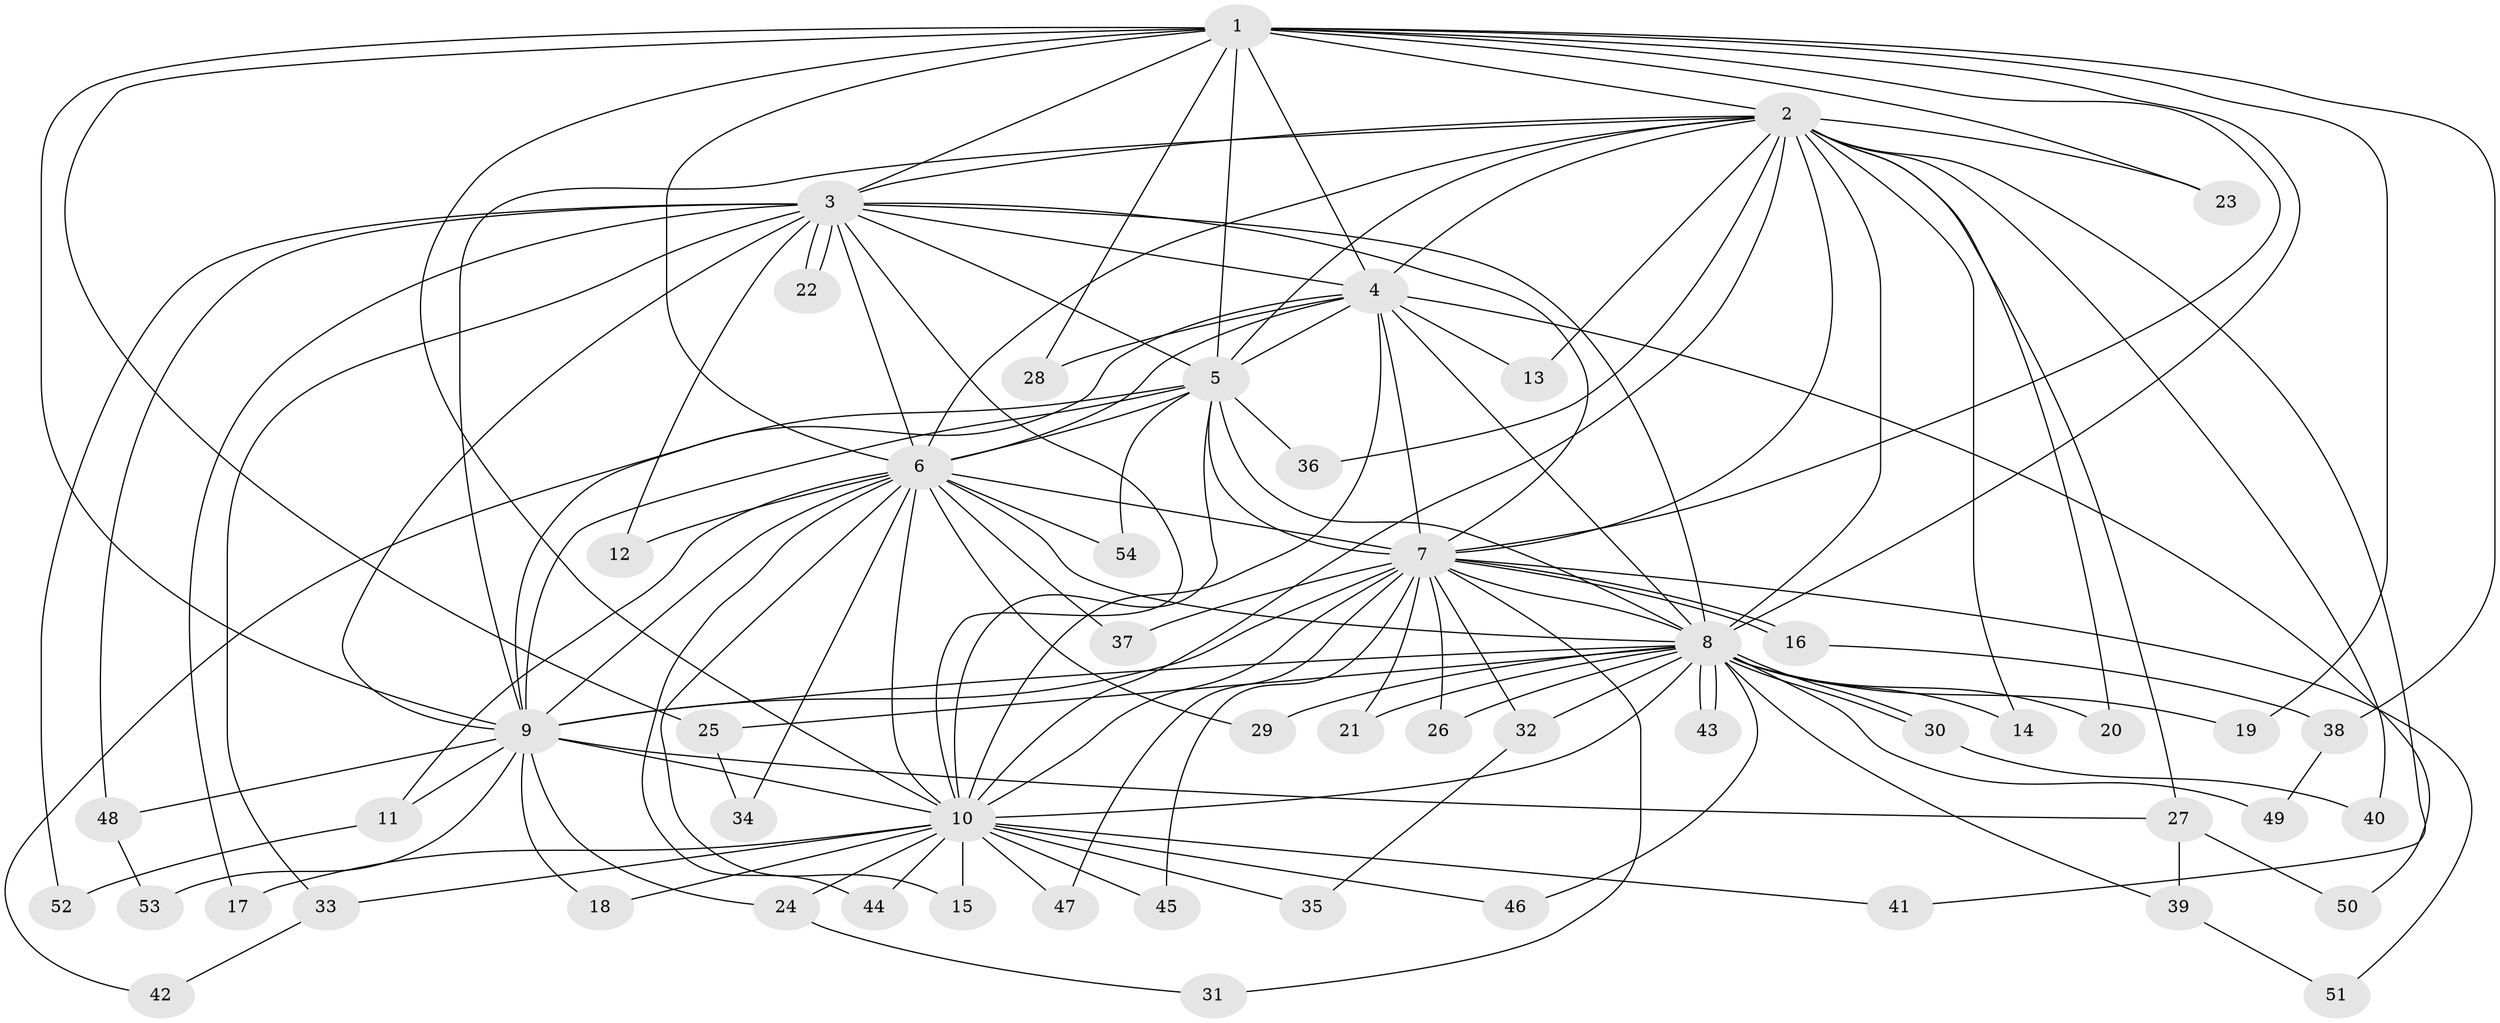 // Generated by graph-tools (version 1.1) at 2025/13/03/09/25 04:13:46]
// undirected, 54 vertices, 133 edges
graph export_dot {
graph [start="1"]
  node [color=gray90,style=filled];
  1;
  2;
  3;
  4;
  5;
  6;
  7;
  8;
  9;
  10;
  11;
  12;
  13;
  14;
  15;
  16;
  17;
  18;
  19;
  20;
  21;
  22;
  23;
  24;
  25;
  26;
  27;
  28;
  29;
  30;
  31;
  32;
  33;
  34;
  35;
  36;
  37;
  38;
  39;
  40;
  41;
  42;
  43;
  44;
  45;
  46;
  47;
  48;
  49;
  50;
  51;
  52;
  53;
  54;
  1 -- 2;
  1 -- 3;
  1 -- 4;
  1 -- 5;
  1 -- 6;
  1 -- 7;
  1 -- 8;
  1 -- 9;
  1 -- 10;
  1 -- 19;
  1 -- 23;
  1 -- 25;
  1 -- 28;
  1 -- 38;
  2 -- 3;
  2 -- 4;
  2 -- 5;
  2 -- 6;
  2 -- 7;
  2 -- 8;
  2 -- 9;
  2 -- 10;
  2 -- 13;
  2 -- 14;
  2 -- 20;
  2 -- 23;
  2 -- 27;
  2 -- 36;
  2 -- 40;
  2 -- 41;
  3 -- 4;
  3 -- 5;
  3 -- 6;
  3 -- 7;
  3 -- 8;
  3 -- 9;
  3 -- 10;
  3 -- 12;
  3 -- 17;
  3 -- 22;
  3 -- 22;
  3 -- 33;
  3 -- 48;
  3 -- 52;
  4 -- 5;
  4 -- 6;
  4 -- 7;
  4 -- 8;
  4 -- 9;
  4 -- 10;
  4 -- 13;
  4 -- 28;
  4 -- 50;
  5 -- 6;
  5 -- 7;
  5 -- 8;
  5 -- 9;
  5 -- 10;
  5 -- 36;
  5 -- 42;
  5 -- 54;
  6 -- 7;
  6 -- 8;
  6 -- 9;
  6 -- 10;
  6 -- 11;
  6 -- 12;
  6 -- 15;
  6 -- 29;
  6 -- 34;
  6 -- 37;
  6 -- 44;
  6 -- 54;
  7 -- 8;
  7 -- 9;
  7 -- 10;
  7 -- 16;
  7 -- 16;
  7 -- 21;
  7 -- 26;
  7 -- 31;
  7 -- 32;
  7 -- 37;
  7 -- 45;
  7 -- 47;
  7 -- 51;
  8 -- 9;
  8 -- 10;
  8 -- 14;
  8 -- 19;
  8 -- 20;
  8 -- 21;
  8 -- 25;
  8 -- 26;
  8 -- 29;
  8 -- 30;
  8 -- 30;
  8 -- 32;
  8 -- 39;
  8 -- 43;
  8 -- 43;
  8 -- 46;
  8 -- 49;
  9 -- 10;
  9 -- 11;
  9 -- 18;
  9 -- 24;
  9 -- 27;
  9 -- 48;
  9 -- 53;
  10 -- 15;
  10 -- 17;
  10 -- 18;
  10 -- 24;
  10 -- 33;
  10 -- 35;
  10 -- 41;
  10 -- 44;
  10 -- 45;
  10 -- 46;
  10 -- 47;
  11 -- 52;
  16 -- 38;
  24 -- 31;
  25 -- 34;
  27 -- 39;
  27 -- 50;
  30 -- 40;
  32 -- 35;
  33 -- 42;
  38 -- 49;
  39 -- 51;
  48 -- 53;
}
